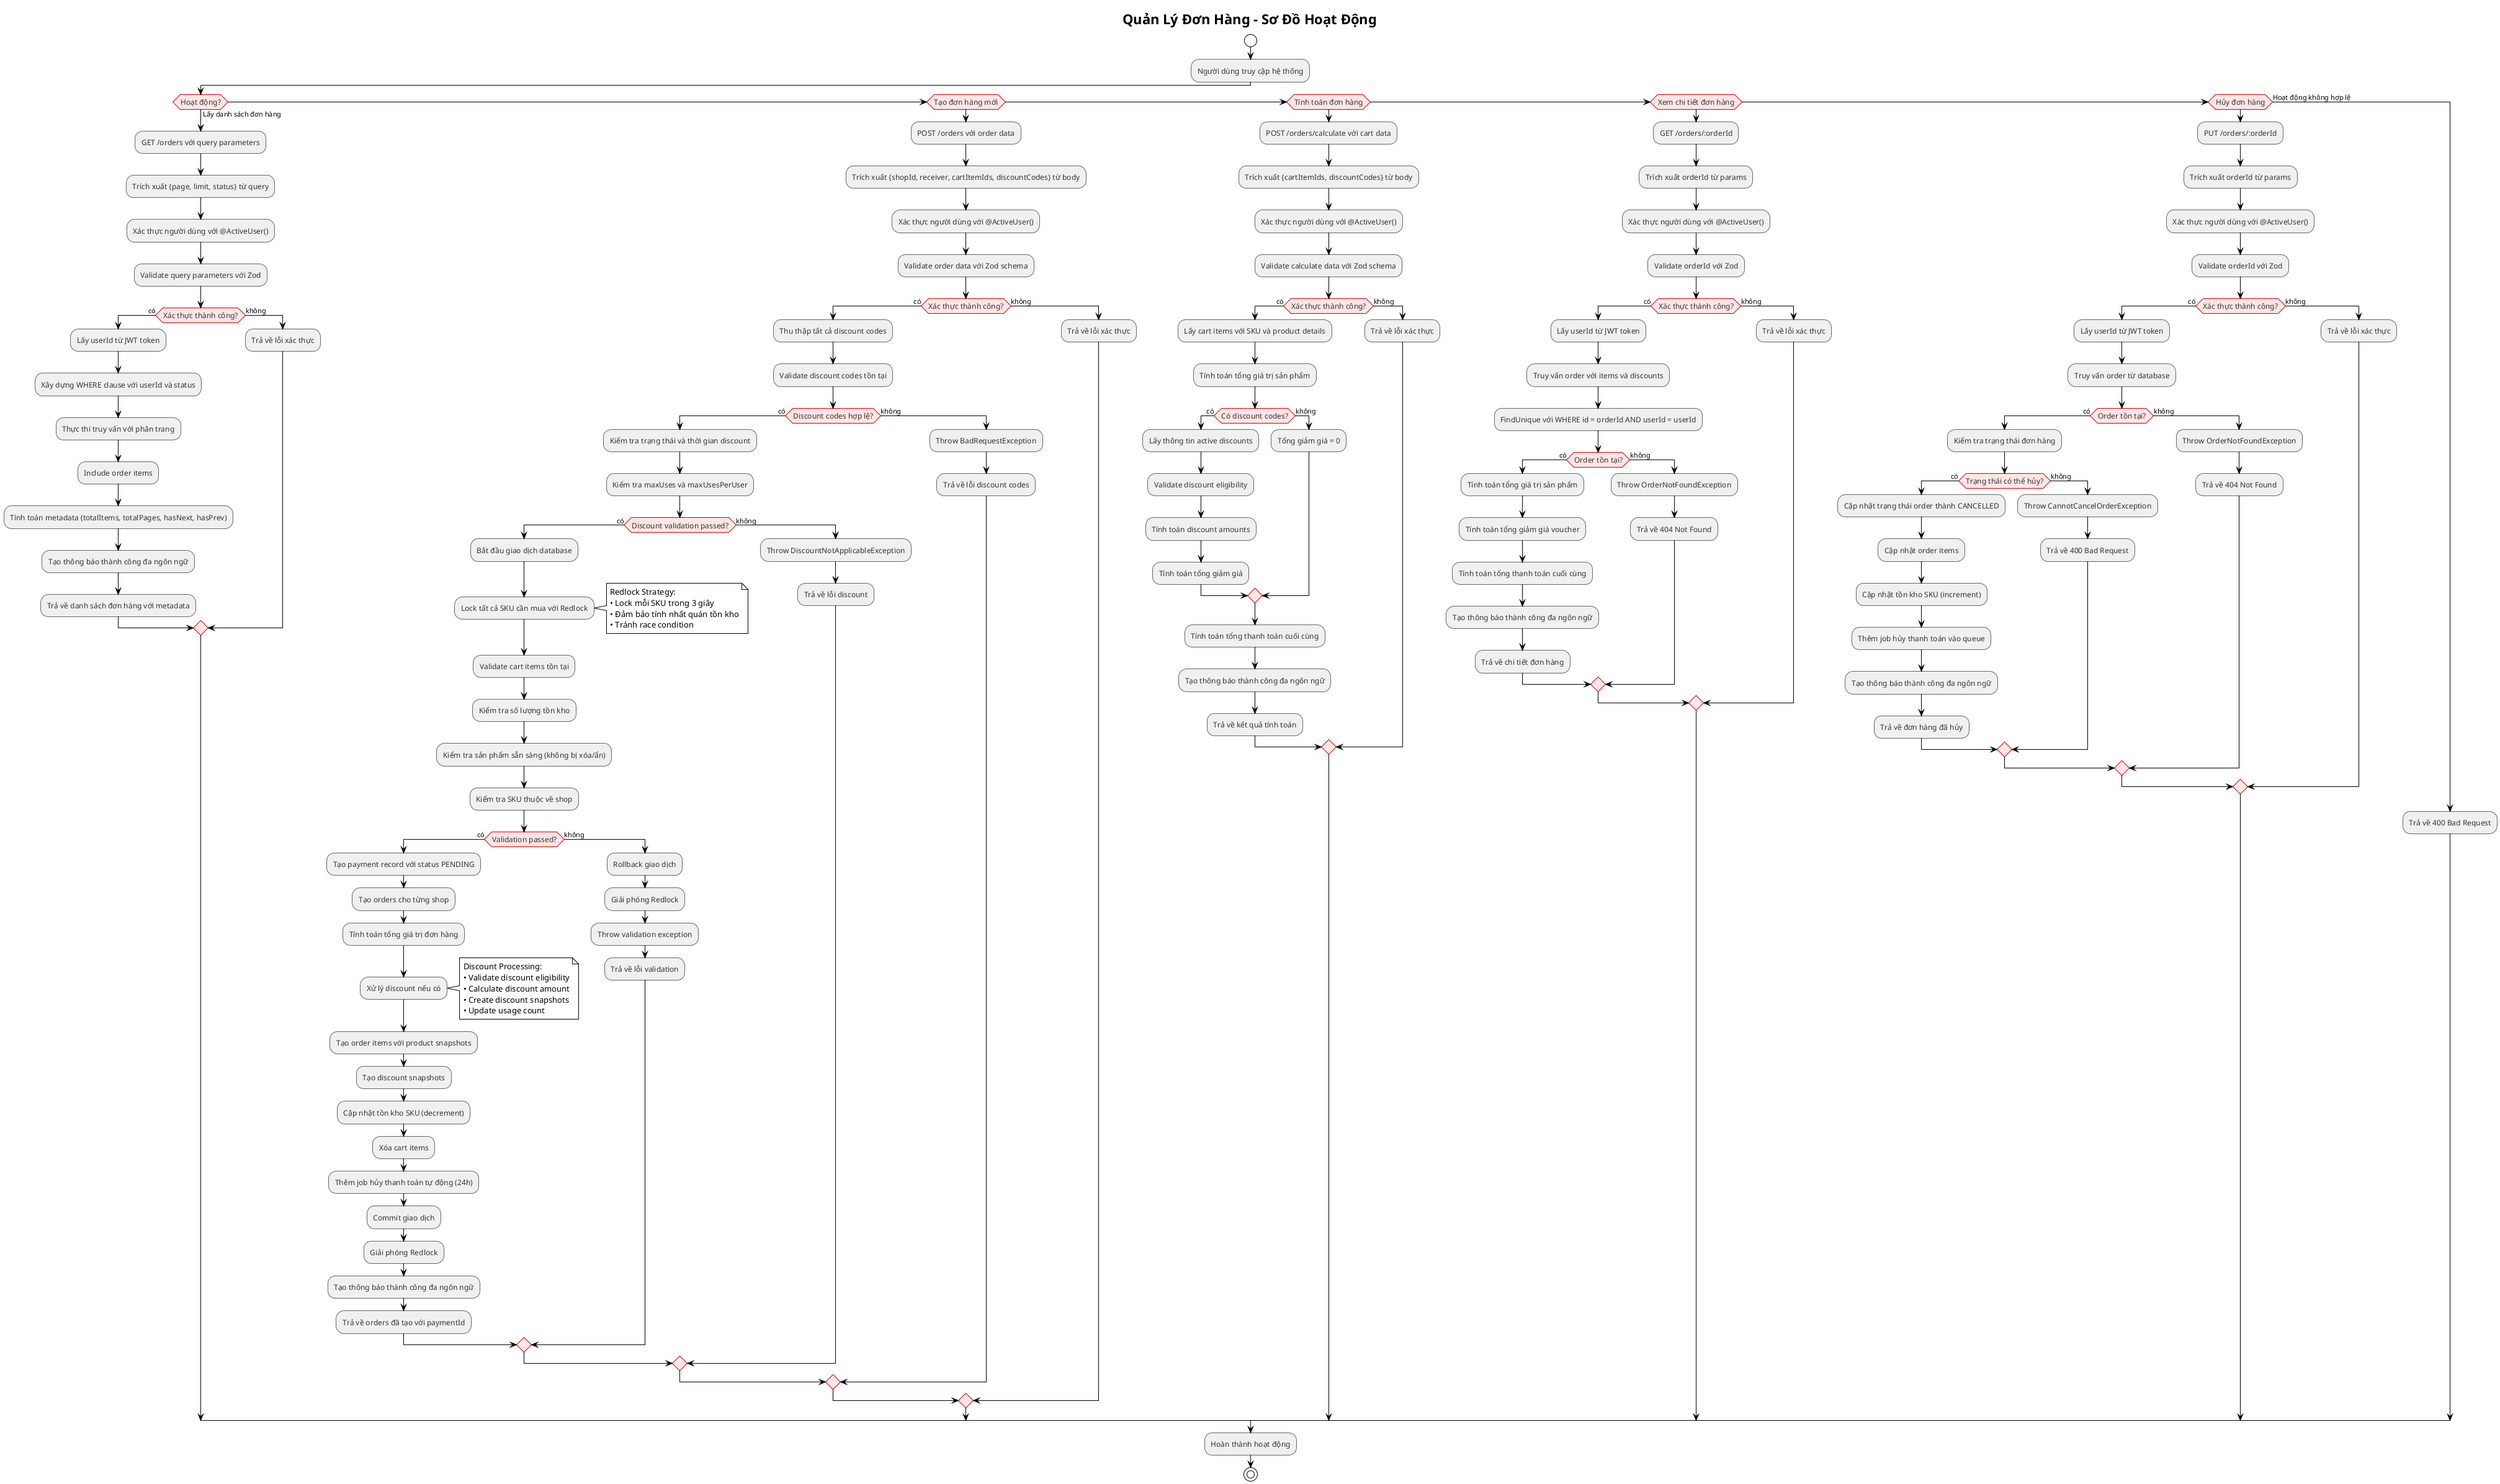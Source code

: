 @startuml Order Management Activity Diagram
!theme plain
skinparam backgroundColor #FFFFFF
skinparam activityFontSize 12
skinparam activityFontColor #333333
skinparam activityBorderColor #666666
skinparam activityBackgroundColor #F0F0F0
skinparam activityDiamondBackgroundColor #FFE6E6
skinparam activityDiamondBorderColor #CC0000

title Quản Lý Đơn Hàng - Sơ Đồ Hoạt Động

start

:Người dùng truy cập hệ thống;

if (Hoạt động?) then (Lấy danh sách đơn hàng)
  :GET /orders với query parameters;
  :Trích xuất {page, limit, status} từ query;
  :Xác thực người dùng với @ActiveUser();
  :Validate query parameters với Zod;
  if (Xác thực thành công?) then (có)
    :Lấy userId từ JWT token;
    :Xây dựng WHERE clause với userId và status;
    :Thực thi truy vấn với phân trang;
    :Include order items;
    :Tính toán metadata (totalItems, totalPages, hasNext, hasPrev);
    :Tạo thông báo thành công đa ngôn ngữ;
    :Trả về danh sách đơn hàng với metadata;
  else (không)
    :Trả về lỗi xác thực;
  endif

elseif (Tạo đơn hàng mới)
  :POST /orders với order data;
  :Trích xuất {shopId, receiver, cartItemIds, discountCodes} từ body;
  :Xác thực người dùng với @ActiveUser();
  :Validate order data với Zod schema;
  if (Xác thực thành công?) then (có)
    :Thu thập tất cả discount codes;
    :Validate discount codes tồn tại;
    if (Discount codes hợp lệ?) then (có)
      :Kiểm tra trạng thái và thời gian discount;
      :Kiểm tra maxUses và maxUsesPerUser;
      if (Discount validation passed?) then (có)
        :Bắt đầu giao dịch database;
        :Lock tất cả SKU cần mua với Redlock;
        note right
        Redlock Strategy:
        • Lock mỗi SKU trong 3 giây
        • Đảm bảo tính nhất quán tồn kho
        • Tránh race condition
        end note
        :Validate cart items tồn tại;
        :Kiểm tra số lượng tồn kho;
        :Kiểm tra sản phẩm sẵn sàng (không bị xóa/ẩn);
        :Kiểm tra SKU thuộc về shop;
        if (Validation passed?) then (có)
          :Tạo payment record với status PENDING;
          :Tạo orders cho từng shop;
          :Tính toán tổng giá trị đơn hàng;
          :Xử lý discount nếu có;
          note right
          Discount Processing:
          • Validate discount eligibility
          • Calculate discount amount
          • Create discount snapshots
          • Update usage count
          end note
          :Tạo order items với product snapshots;
          :Tạo discount snapshots;
          :Cập nhật tồn kho SKU (decrement);
          :Xóa cart items;
          :Thêm job hủy thanh toán tự động (24h);
          :Commit giao dịch;
          :Giải phóng Redlock;
          :Tạo thông báo thành công đa ngôn ngữ;
          :Trả về orders đã tạo với paymentId;
        else (không)
          :Rollback giao dịch;
          :Giải phóng Redlock;
          :Throw validation exception;
          :Trả về lỗi validation;
        endif
      else (không)
        :Throw DiscountNotApplicableException;
        :Trả về lỗi discount;
      endif
    else (không)
      :Throw BadRequestException;
      :Trả về lỗi discount codes;
    endif
  else (không)
    :Trả về lỗi xác thực;
  endif

elseif (Tính toán đơn hàng)
  :POST /orders/calculate với cart data;
  :Trích xuất {cartItemIds, discountCodes} từ body;
  :Xác thực người dùng với @ActiveUser();
  :Validate calculate data với Zod schema;
  if (Xác thực thành công?) then (có)
    :Lấy cart items với SKU và product details;
    :Tính toán tổng giá trị sản phẩm;
    if (Có discount codes?) then (có)
      :Lấy thông tin active discounts;
      :Validate discount eligibility;
      :Tính toán discount amounts;
      :Tính toán tổng giảm giá;
    else (không)
      :Tổng giảm giá = 0;
    endif
    :Tính toán tổng thanh toán cuối cùng;
    :Tạo thông báo thành công đa ngôn ngữ;
    :Trả về kết quả tính toán;
  else (không)
    :Trả về lỗi xác thực;
  endif

elseif (Xem chi tiết đơn hàng)
  :GET /orders/:orderId;
  :Trích xuất orderId từ params;
  :Xác thực người dùng với @ActiveUser();
  :Validate orderId với Zod;
  if (Xác thực thành công?) then (có)
    :Lấy userId từ JWT token;
    :Truy vấn order với items và discounts;
    :FindUnique với WHERE id = orderId AND userId = userId;
    if (Order tồn tại?) then (có)
      :Tính toán tổng giá trị sản phẩm;
      :Tính toán tổng giảm giá voucher;
      :Tính toán tổng thanh toán cuối cùng;
      :Tạo thông báo thành công đa ngôn ngữ;
      :Trả về chi tiết đơn hàng;
    else (không)
      :Throw OrderNotFoundException;
      :Trả về 404 Not Found;
    endif
  else (không)
    :Trả về lỗi xác thực;
  endif

elseif (Hủy đơn hàng)
  :PUT /orders/:orderId;
  :Trích xuất orderId từ params;
  :Xác thực người dùng với @ActiveUser();
  :Validate orderId với Zod;
  if (Xác thực thành công?) then (có)
    :Lấy userId từ JWT token;
    :Truy vấn order từ database;
    if (Order tồn tại?) then (có)
      :Kiểm tra trạng thái đơn hàng;
      if (Trạng thái có thể hủy?) then (có)
        :Cập nhật trạng thái order thành CANCELLED;
        :Cập nhật order items;
        :Cập nhật tồn kho SKU (increment);
        :Thêm job hủy thanh toán vào queue;
        :Tạo thông báo thành công đa ngôn ngữ;
        :Trả về đơn hàng đã hủy;
      else (không)
        :Throw CannotCancelOrderException;
        :Trả về 400 Bad Request;
      endif
    else (không)
      :Throw OrderNotFoundException;
      :Trả về 404 Not Found;
    endif
  else (không)
    :Trả về lỗi xác thực;
  endif

else (Hoạt động không hợp lệ)
  :Trả về 400 Bad Request;
endif

:Hoàn thành hoạt động;

stop

@enduml
